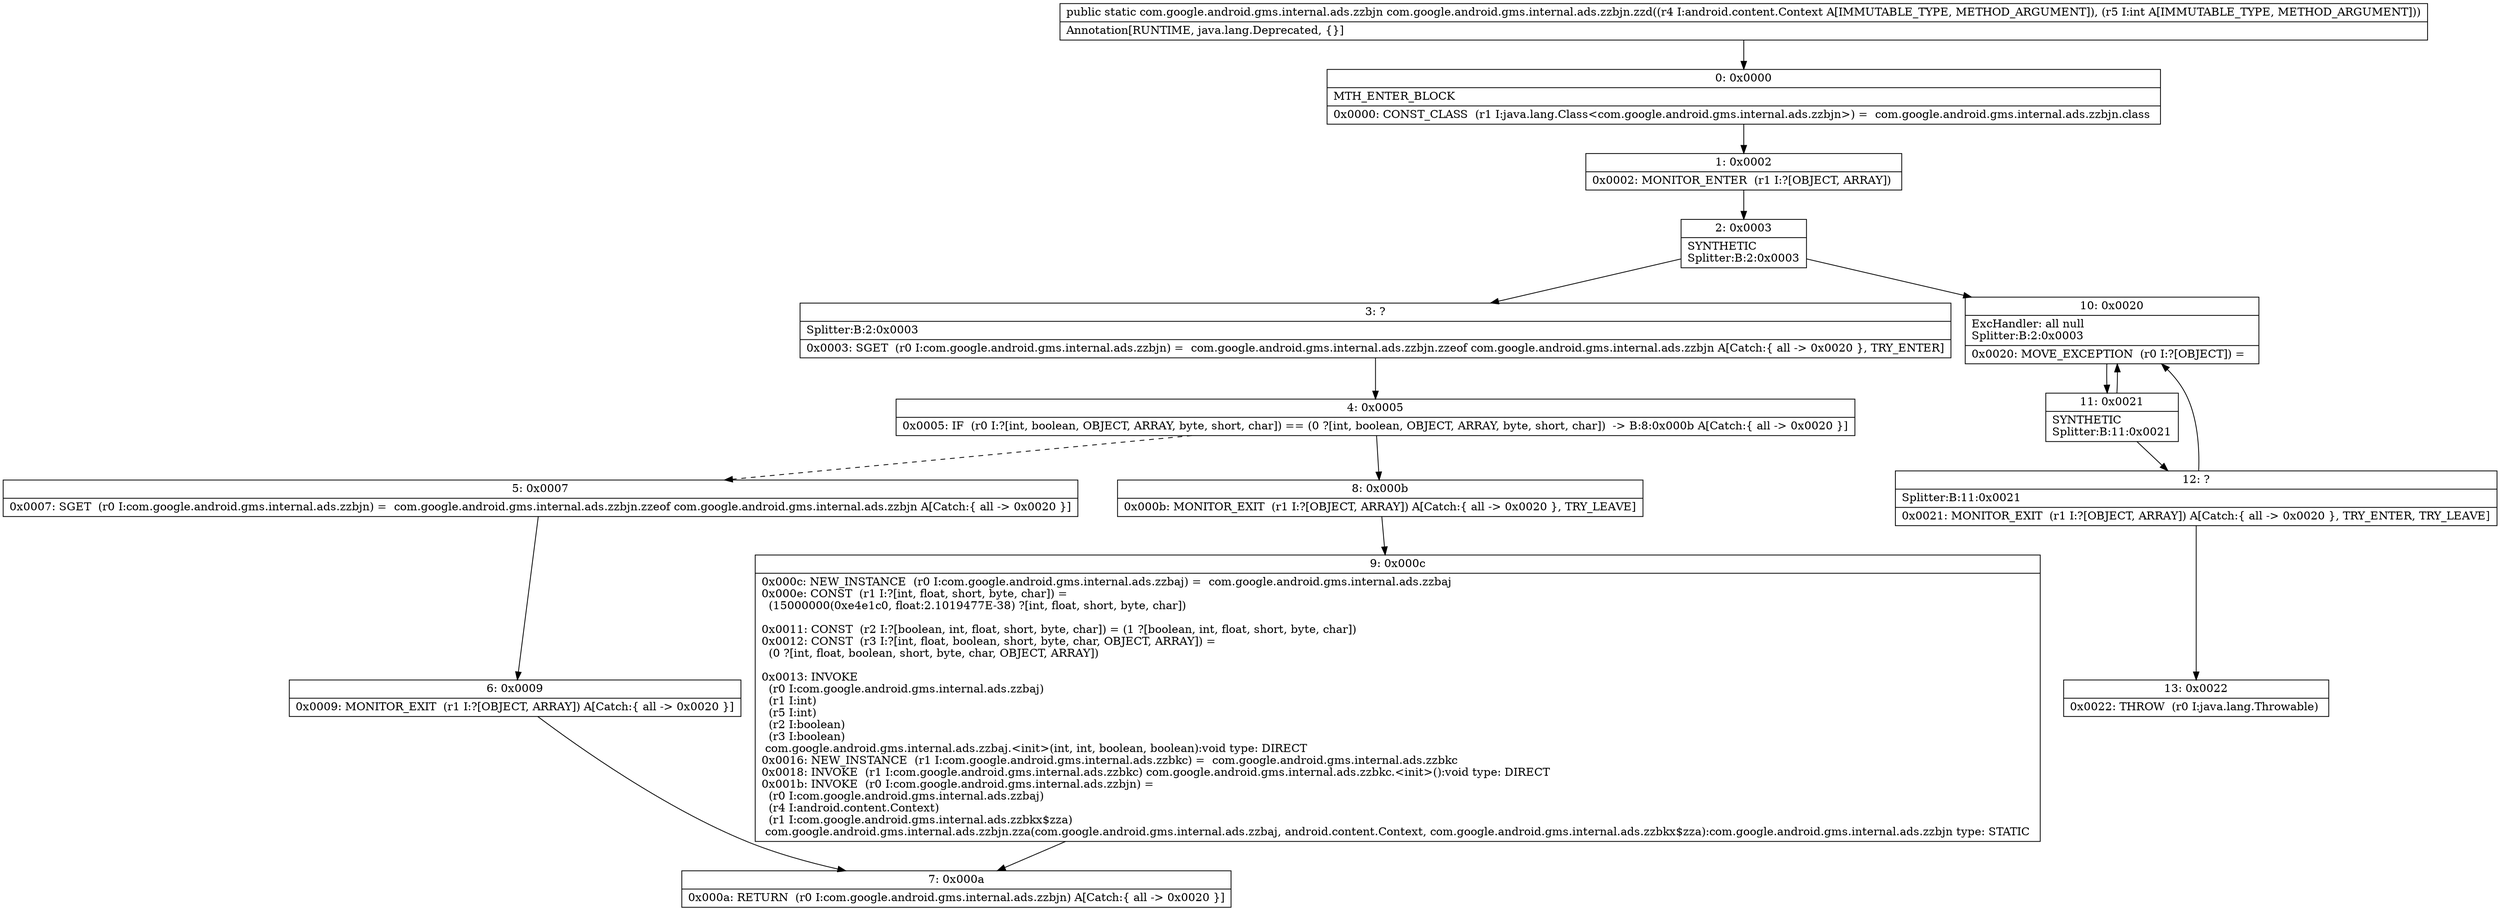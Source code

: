digraph "CFG forcom.google.android.gms.internal.ads.zzbjn.zzd(Landroid\/content\/Context;I)Lcom\/google\/android\/gms\/internal\/ads\/zzbjn;" {
Node_0 [shape=record,label="{0\:\ 0x0000|MTH_ENTER_BLOCK\l|0x0000: CONST_CLASS  (r1 I:java.lang.Class\<com.google.android.gms.internal.ads.zzbjn\>) =  com.google.android.gms.internal.ads.zzbjn.class \l}"];
Node_1 [shape=record,label="{1\:\ 0x0002|0x0002: MONITOR_ENTER  (r1 I:?[OBJECT, ARRAY]) \l}"];
Node_2 [shape=record,label="{2\:\ 0x0003|SYNTHETIC\lSplitter:B:2:0x0003\l}"];
Node_3 [shape=record,label="{3\:\ ?|Splitter:B:2:0x0003\l|0x0003: SGET  (r0 I:com.google.android.gms.internal.ads.zzbjn) =  com.google.android.gms.internal.ads.zzbjn.zzeof com.google.android.gms.internal.ads.zzbjn A[Catch:\{ all \-\> 0x0020 \}, TRY_ENTER]\l}"];
Node_4 [shape=record,label="{4\:\ 0x0005|0x0005: IF  (r0 I:?[int, boolean, OBJECT, ARRAY, byte, short, char]) == (0 ?[int, boolean, OBJECT, ARRAY, byte, short, char])  \-\> B:8:0x000b A[Catch:\{ all \-\> 0x0020 \}]\l}"];
Node_5 [shape=record,label="{5\:\ 0x0007|0x0007: SGET  (r0 I:com.google.android.gms.internal.ads.zzbjn) =  com.google.android.gms.internal.ads.zzbjn.zzeof com.google.android.gms.internal.ads.zzbjn A[Catch:\{ all \-\> 0x0020 \}]\l}"];
Node_6 [shape=record,label="{6\:\ 0x0009|0x0009: MONITOR_EXIT  (r1 I:?[OBJECT, ARRAY]) A[Catch:\{ all \-\> 0x0020 \}]\l}"];
Node_7 [shape=record,label="{7\:\ 0x000a|0x000a: RETURN  (r0 I:com.google.android.gms.internal.ads.zzbjn) A[Catch:\{ all \-\> 0x0020 \}]\l}"];
Node_8 [shape=record,label="{8\:\ 0x000b|0x000b: MONITOR_EXIT  (r1 I:?[OBJECT, ARRAY]) A[Catch:\{ all \-\> 0x0020 \}, TRY_LEAVE]\l}"];
Node_9 [shape=record,label="{9\:\ 0x000c|0x000c: NEW_INSTANCE  (r0 I:com.google.android.gms.internal.ads.zzbaj) =  com.google.android.gms.internal.ads.zzbaj \l0x000e: CONST  (r1 I:?[int, float, short, byte, char]) = \l  (15000000(0xe4e1c0, float:2.1019477E\-38) ?[int, float, short, byte, char])\l \l0x0011: CONST  (r2 I:?[boolean, int, float, short, byte, char]) = (1 ?[boolean, int, float, short, byte, char]) \l0x0012: CONST  (r3 I:?[int, float, boolean, short, byte, char, OBJECT, ARRAY]) = \l  (0 ?[int, float, boolean, short, byte, char, OBJECT, ARRAY])\l \l0x0013: INVOKE  \l  (r0 I:com.google.android.gms.internal.ads.zzbaj)\l  (r1 I:int)\l  (r5 I:int)\l  (r2 I:boolean)\l  (r3 I:boolean)\l com.google.android.gms.internal.ads.zzbaj.\<init\>(int, int, boolean, boolean):void type: DIRECT \l0x0016: NEW_INSTANCE  (r1 I:com.google.android.gms.internal.ads.zzbkc) =  com.google.android.gms.internal.ads.zzbkc \l0x0018: INVOKE  (r1 I:com.google.android.gms.internal.ads.zzbkc) com.google.android.gms.internal.ads.zzbkc.\<init\>():void type: DIRECT \l0x001b: INVOKE  (r0 I:com.google.android.gms.internal.ads.zzbjn) = \l  (r0 I:com.google.android.gms.internal.ads.zzbaj)\l  (r4 I:android.content.Context)\l  (r1 I:com.google.android.gms.internal.ads.zzbkx$zza)\l com.google.android.gms.internal.ads.zzbjn.zza(com.google.android.gms.internal.ads.zzbaj, android.content.Context, com.google.android.gms.internal.ads.zzbkx$zza):com.google.android.gms.internal.ads.zzbjn type: STATIC \l}"];
Node_10 [shape=record,label="{10\:\ 0x0020|ExcHandler: all null\lSplitter:B:2:0x0003\l|0x0020: MOVE_EXCEPTION  (r0 I:?[OBJECT]) =  \l}"];
Node_11 [shape=record,label="{11\:\ 0x0021|SYNTHETIC\lSplitter:B:11:0x0021\l}"];
Node_12 [shape=record,label="{12\:\ ?|Splitter:B:11:0x0021\l|0x0021: MONITOR_EXIT  (r1 I:?[OBJECT, ARRAY]) A[Catch:\{ all \-\> 0x0020 \}, TRY_ENTER, TRY_LEAVE]\l}"];
Node_13 [shape=record,label="{13\:\ 0x0022|0x0022: THROW  (r0 I:java.lang.Throwable) \l}"];
MethodNode[shape=record,label="{public static com.google.android.gms.internal.ads.zzbjn com.google.android.gms.internal.ads.zzbjn.zzd((r4 I:android.content.Context A[IMMUTABLE_TYPE, METHOD_ARGUMENT]), (r5 I:int A[IMMUTABLE_TYPE, METHOD_ARGUMENT]))  | Annotation[RUNTIME, java.lang.Deprecated, \{\}]\l}"];
MethodNode -> Node_0;
Node_0 -> Node_1;
Node_1 -> Node_2;
Node_2 -> Node_3;
Node_2 -> Node_10;
Node_3 -> Node_4;
Node_4 -> Node_5[style=dashed];
Node_4 -> Node_8;
Node_5 -> Node_6;
Node_6 -> Node_7;
Node_8 -> Node_9;
Node_9 -> Node_7;
Node_10 -> Node_11;
Node_11 -> Node_12;
Node_11 -> Node_10;
Node_12 -> Node_13;
Node_12 -> Node_10;
}

